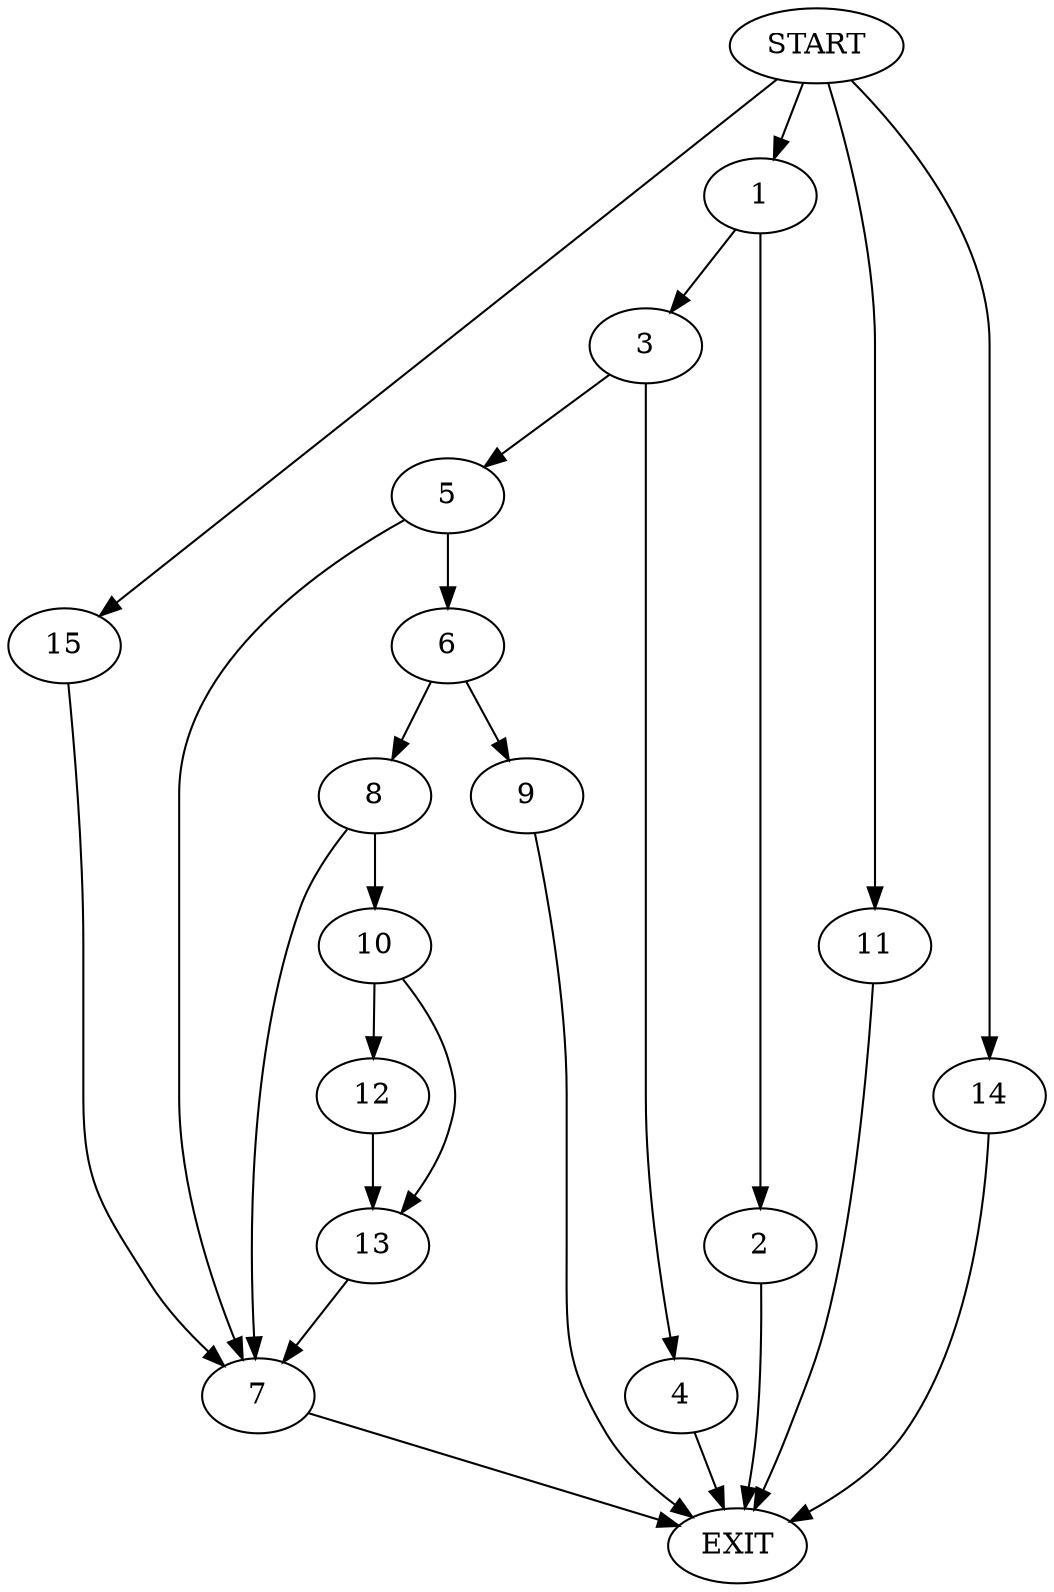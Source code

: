 digraph {
0 [label="START"]
16 [label="EXIT"]
0 -> 1
1 -> 2
1 -> 3
3 -> 4
3 -> 5
2 -> 16
4 -> 16
5 -> 6
5 -> 7
6 -> 8
6 -> 9
7 -> 16
8 -> 10
8 -> 7
9 -> 16
0 -> 11
11 -> 16
10 -> 12
10 -> 13
0 -> 14
14 -> 16
13 -> 7
12 -> 13
0 -> 15
15 -> 7
}
